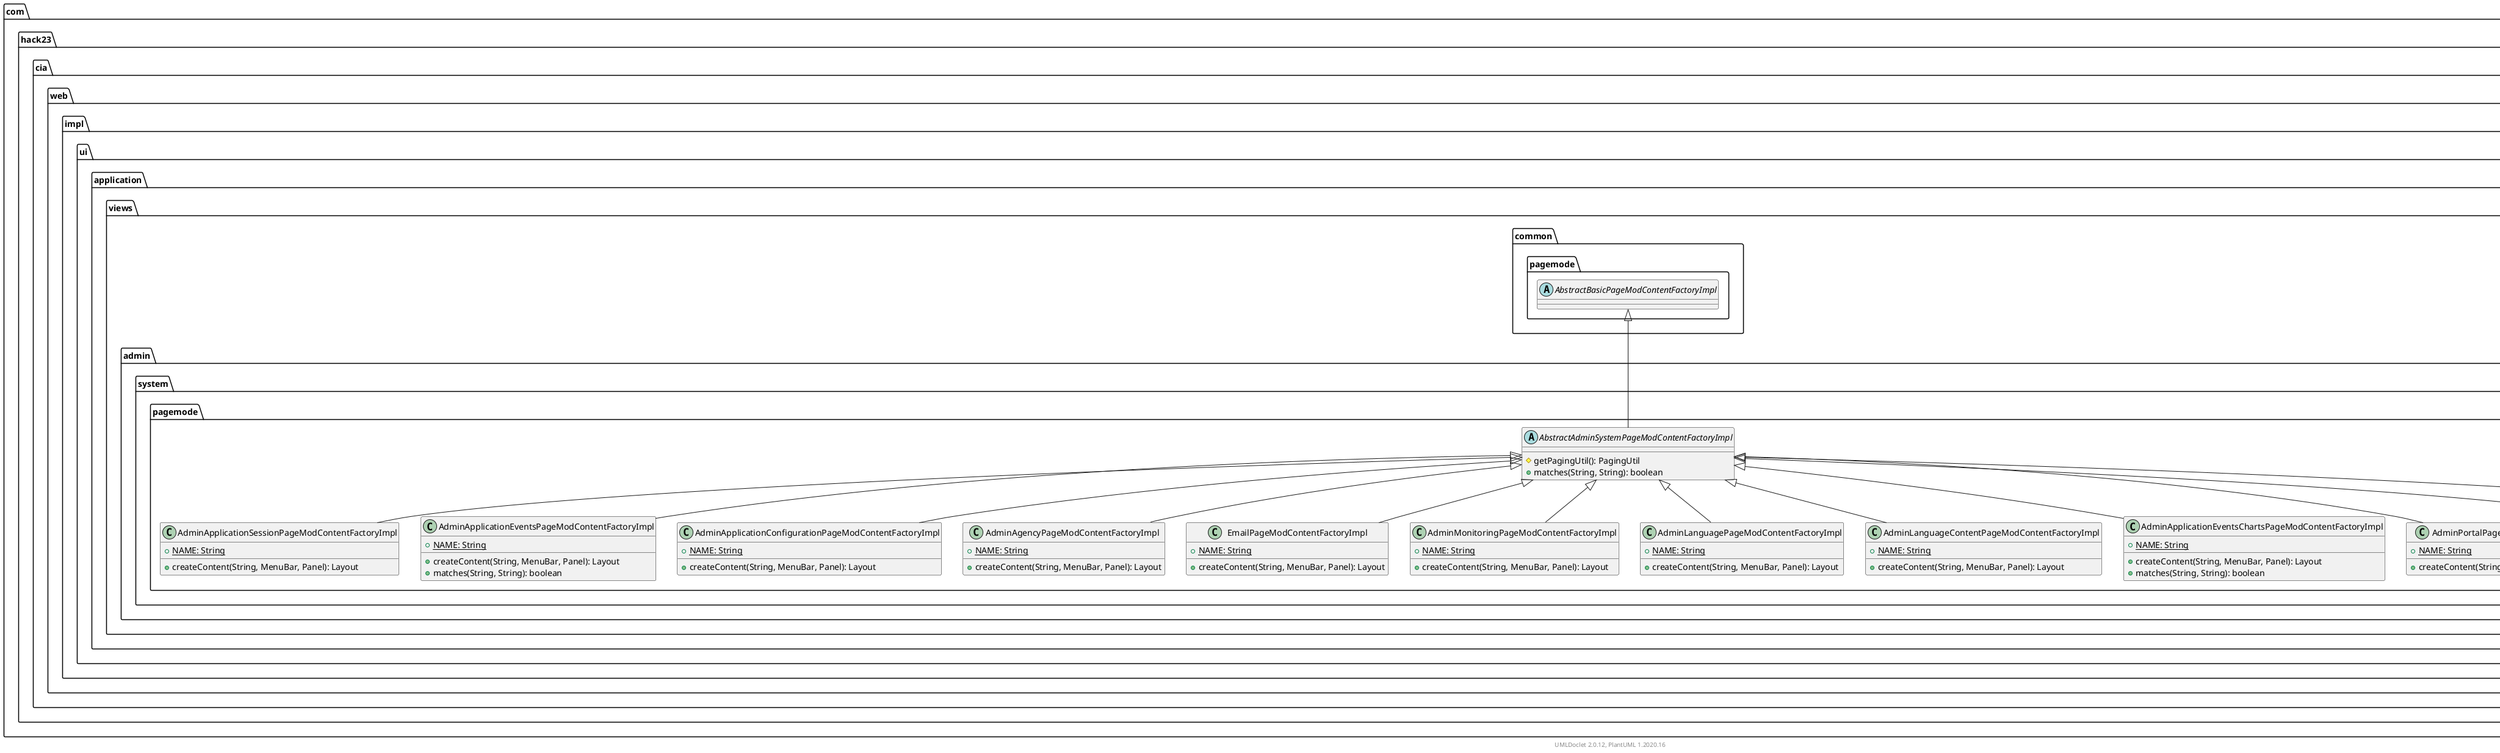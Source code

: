 @startuml
    namespace com.hack23.cia.web.impl.ui.application.views.admin.system.pagemode {

        abstract class AbstractAdminSystemPageModContentFactoryImpl [[AbstractAdminSystemPageModContentFactoryImpl.html]] {
            #getPagingUtil(): PagingUtil
            +matches(String, String): boolean
        }

        class AdminApplicationSessionPageModContentFactoryImpl [[AdminApplicationSessionPageModContentFactoryImpl.html]] {
            {static} +NAME: String
            +createContent(String, MenuBar, Panel): Layout
        }

        class AdminApplicationEventsPageModContentFactoryImpl [[AdminApplicationEventsPageModContentFactoryImpl.html]] {
            {static} +NAME: String
            +createContent(String, MenuBar, Panel): Layout
            +matches(String, String): boolean
        }

        class AdminApplicationConfigurationPageModContentFactoryImpl [[AdminApplicationConfigurationPageModContentFactoryImpl.html]] {
            {static} +NAME: String
            +createContent(String, MenuBar, Panel): Layout
        }

        class AdminAgencyPageModContentFactoryImpl [[AdminAgencyPageModContentFactoryImpl.html]] {
            {static} +NAME: String
            +createContent(String, MenuBar, Panel): Layout
        }

        class EmailPageModContentFactoryImpl [[EmailPageModContentFactoryImpl.html]] {
            {static} +NAME: String
            +createContent(String, MenuBar, Panel): Layout
        }

        class AdminMonitoringPageModContentFactoryImpl [[AdminMonitoringPageModContentFactoryImpl.html]] {
            {static} +NAME: String
            +createContent(String, MenuBar, Panel): Layout
        }

        class AdminLanguagePageModContentFactoryImpl [[AdminLanguagePageModContentFactoryImpl.html]] {
            {static} +NAME: String
            +createContent(String, MenuBar, Panel): Layout
        }

        class AdminLanguageContentPageModContentFactoryImpl [[AdminLanguageContentPageModContentFactoryImpl.html]] {
            {static} +NAME: String
            +createContent(String, MenuBar, Panel): Layout
        }

        class AdminApplicationEventsChartsPageModContentFactoryImpl [[AdminApplicationEventsChartsPageModContentFactoryImpl.html]] {
            {static} +NAME: String
            +createContent(String, MenuBar, Panel): Layout
            +matches(String, String): boolean
        }

        class AdminPortalPageModContentFactoryImpl [[AdminPortalPageModContentFactoryImpl.html]] {
            {static} +NAME: String
            +createContent(String, MenuBar, Panel): Layout
        }

        class AdminCountryPageModContentFactoryImpl [[AdminCountryPageModContentFactoryImpl.html]] {
            {static} +NAME: String
            +createContent(String, MenuBar, Panel): Layout
        }

        class AdminUserAccountPageModContentFactoryImpl [[AdminUserAccountPageModContentFactoryImpl.html]] {
            {static} +NAME: String
            +createContent(String, MenuBar, Panel): Layout
        }

        com.hack23.cia.web.impl.ui.application.views.common.pagemode.AbstractBasicPageModContentFactoryImpl <|-- AbstractAdminSystemPageModContentFactoryImpl
        AbstractAdminSystemPageModContentFactoryImpl <|-- AdminApplicationSessionPageModContentFactoryImpl
        AbstractAdminSystemPageModContentFactoryImpl <|-- AdminApplicationEventsPageModContentFactoryImpl
        AbstractAdminSystemPageModContentFactoryImpl <|-- AdminApplicationConfigurationPageModContentFactoryImpl
        AbstractAdminSystemPageModContentFactoryImpl <|-- AdminAgencyPageModContentFactoryImpl
        AbstractAdminSystemPageModContentFactoryImpl <|-- EmailPageModContentFactoryImpl
        AbstractAdminSystemPageModContentFactoryImpl <|-- AdminMonitoringPageModContentFactoryImpl
        AbstractAdminSystemPageModContentFactoryImpl <|-- AdminLanguagePageModContentFactoryImpl
        AbstractAdminSystemPageModContentFactoryImpl <|-- AdminLanguageContentPageModContentFactoryImpl
        AbstractAdminSystemPageModContentFactoryImpl <|-- AdminApplicationEventsChartsPageModContentFactoryImpl
        AbstractAdminSystemPageModContentFactoryImpl <|-- AdminPortalPageModContentFactoryImpl
        AbstractAdminSystemPageModContentFactoryImpl <|-- AdminCountryPageModContentFactoryImpl
        AbstractAdminSystemPageModContentFactoryImpl <|-- AdminUserAccountPageModContentFactoryImpl
    }

    namespace com.hack23.cia.web.impl.ui.application.views.common.pagemode {
        abstract class AbstractBasicPageModContentFactoryImpl [[../../../common/pagemode/AbstractBasicPageModContentFactoryImpl.html]]
    }

    center footer UMLDoclet 2.0.12, PlantUML 1.2020.16
@enduml
